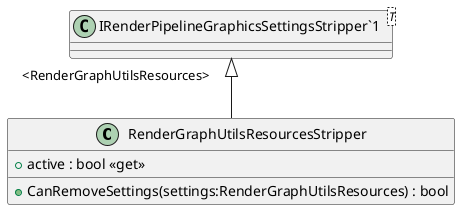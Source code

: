 @startuml
class RenderGraphUtilsResourcesStripper {
    + active : bool <<get>>
    + CanRemoveSettings(settings:RenderGraphUtilsResources) : bool
}
class "IRenderPipelineGraphicsSettingsStripper`1"<T> {
}
"IRenderPipelineGraphicsSettingsStripper`1" "<RenderGraphUtilsResources>" <|-- RenderGraphUtilsResourcesStripper
@enduml
